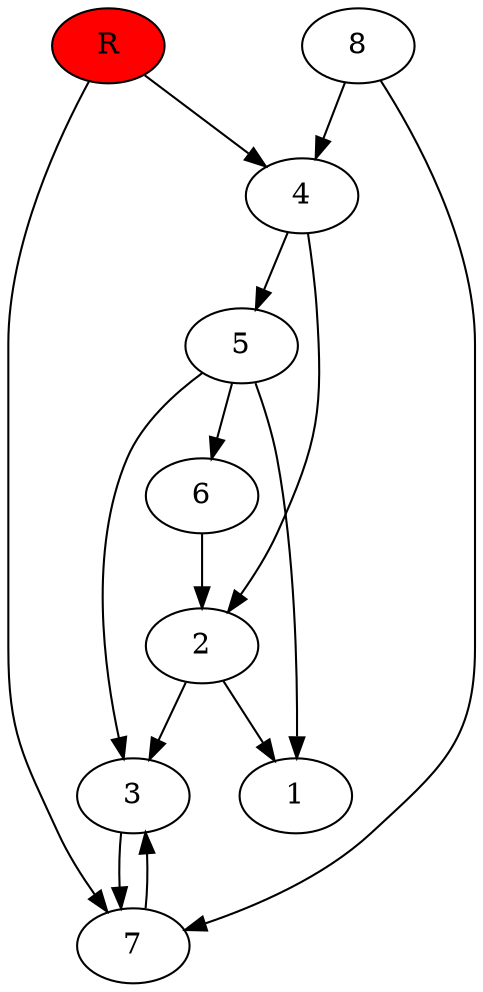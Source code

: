 digraph prb40078 {
	1
	2
	3
	4
	5
	6
	7
	8
	R [fillcolor="#ff0000" style=filled]
	2 -> 1
	2 -> 3
	3 -> 7
	4 -> 2
	4 -> 5
	5 -> 1
	5 -> 3
	5 -> 6
	6 -> 2
	7 -> 3
	8 -> 4
	8 -> 7
	R -> 4
	R -> 7
}

